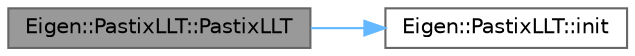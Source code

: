 digraph "Eigen::PastixLLT::PastixLLT"
{
 // LATEX_PDF_SIZE
  bgcolor="transparent";
  edge [fontname=Helvetica,fontsize=10,labelfontname=Helvetica,labelfontsize=10];
  node [fontname=Helvetica,fontsize=10,shape=box,height=0.2,width=0.4];
  rankdir="LR";
  Node1 [id="Node000001",label="Eigen::PastixLLT::PastixLLT",height=0.2,width=0.4,color="gray40", fillcolor="grey60", style="filled", fontcolor="black",tooltip=" "];
  Node1 -> Node2 [id="edge1_Node000001_Node000002",color="steelblue1",style="solid",tooltip=" "];
  Node2 [id="Node000002",label="Eigen::PastixLLT::init",height=0.2,width=0.4,color="grey40", fillcolor="white", style="filled",URL="$class_eigen_1_1_pastix_l_l_t.html#a496c7de2b4ea6665e1018fd475502a88",tooltip=" "];
}
